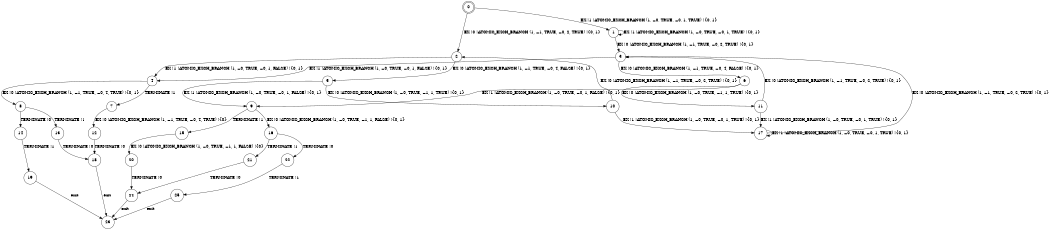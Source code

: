 digraph BCG {
size = "7, 10.5";
center = TRUE;
node [shape = circle];
0 [peripheries = 2];
0 -> 1 [label = "EX !1 !ATOMIC_EXCH_BRANCH (1, +0, TRUE, +0, 1, TRUE) !{0, 1}"];
0 -> 2 [label = "EX !0 !ATOMIC_EXCH_BRANCH (1, +1, TRUE, +0, 2, TRUE) !{0, 1}"];
1 -> 3 [label = "EX !0 !ATOMIC_EXCH_BRANCH (1, +1, TRUE, +0, 2, TRUE) !{0, 1}"];
1 -> 1 [label = "EX !1 !ATOMIC_EXCH_BRANCH (1, +0, TRUE, +0, 1, TRUE) !{0, 1}"];
2 -> 4 [label = "EX !1 !ATOMIC_EXCH_BRANCH (1, +0, TRUE, +0, 1, FALSE) !{0, 1}"];
2 -> 5 [label = "EX !0 !ATOMIC_EXCH_BRANCH (1, +1, TRUE, +0, 4, FALSE) !{0, 1}"];
3 -> 4 [label = "EX !1 !ATOMIC_EXCH_BRANCH (1, +0, TRUE, +0, 1, FALSE) !{0, 1}"];
3 -> 6 [label = "EX !0 !ATOMIC_EXCH_BRANCH (1, +1, TRUE, +0, 4, FALSE) !{0, 1}"];
4 -> 7 [label = "TERMINATE !1"];
4 -> 8 [label = "EX !0 !ATOMIC_EXCH_BRANCH (1, +1, TRUE, +0, 4, TRUE) !{0, 1}"];
5 -> 9 [label = "EX !1 !ATOMIC_EXCH_BRANCH (1, +0, TRUE, +0, 1, FALSE) !{0, 1}"];
5 -> 10 [label = "EX !0 !ATOMIC_EXCH_BRANCH (1, +0, TRUE, +1, 1, TRUE) !{0, 1}"];
6 -> 9 [label = "EX !1 !ATOMIC_EXCH_BRANCH (1, +0, TRUE, +0, 1, FALSE) !{0, 1}"];
6 -> 11 [label = "EX !0 !ATOMIC_EXCH_BRANCH (1, +0, TRUE, +1, 1, TRUE) !{0, 1}"];
7 -> 12 [label = "EX !0 !ATOMIC_EXCH_BRANCH (1, +1, TRUE, +0, 4, TRUE) !{0}"];
8 -> 13 [label = "TERMINATE !1"];
8 -> 14 [label = "TERMINATE !0"];
9 -> 15 [label = "TERMINATE !1"];
9 -> 16 [label = "EX !0 !ATOMIC_EXCH_BRANCH (1, +0, TRUE, +1, 1, FALSE) !{0, 1}"];
10 -> 17 [label = "EX !1 !ATOMIC_EXCH_BRANCH (1, +0, TRUE, +0, 1, TRUE) !{0, 1}"];
10 -> 2 [label = "EX !0 !ATOMIC_EXCH_BRANCH (1, +1, TRUE, +0, 2, TRUE) !{0, 1}"];
11 -> 17 [label = "EX !1 !ATOMIC_EXCH_BRANCH (1, +0, TRUE, +0, 1, TRUE) !{0, 1}"];
11 -> 3 [label = "EX !0 !ATOMIC_EXCH_BRANCH (1, +1, TRUE, +0, 2, TRUE) !{0, 1}"];
12 -> 18 [label = "TERMINATE !0"];
13 -> 18 [label = "TERMINATE !0"];
14 -> 19 [label = "TERMINATE !1"];
15 -> 20 [label = "EX !0 !ATOMIC_EXCH_BRANCH (1, +0, TRUE, +1, 1, FALSE) !{0}"];
16 -> 21 [label = "TERMINATE !1"];
16 -> 22 [label = "TERMINATE !0"];
17 -> 17 [label = "EX !1 !ATOMIC_EXCH_BRANCH (1, +0, TRUE, +0, 1, TRUE) !{0, 1}"];
17 -> 3 [label = "EX !0 !ATOMIC_EXCH_BRANCH (1, +1, TRUE, +0, 2, TRUE) !{0, 1}"];
18 -> 23 [label = "exit"];
19 -> 23 [label = "exit"];
20 -> 24 [label = "TERMINATE !0"];
21 -> 24 [label = "TERMINATE !0"];
22 -> 25 [label = "TERMINATE !1"];
24 -> 23 [label = "exit"];
25 -> 23 [label = "exit"];
}
